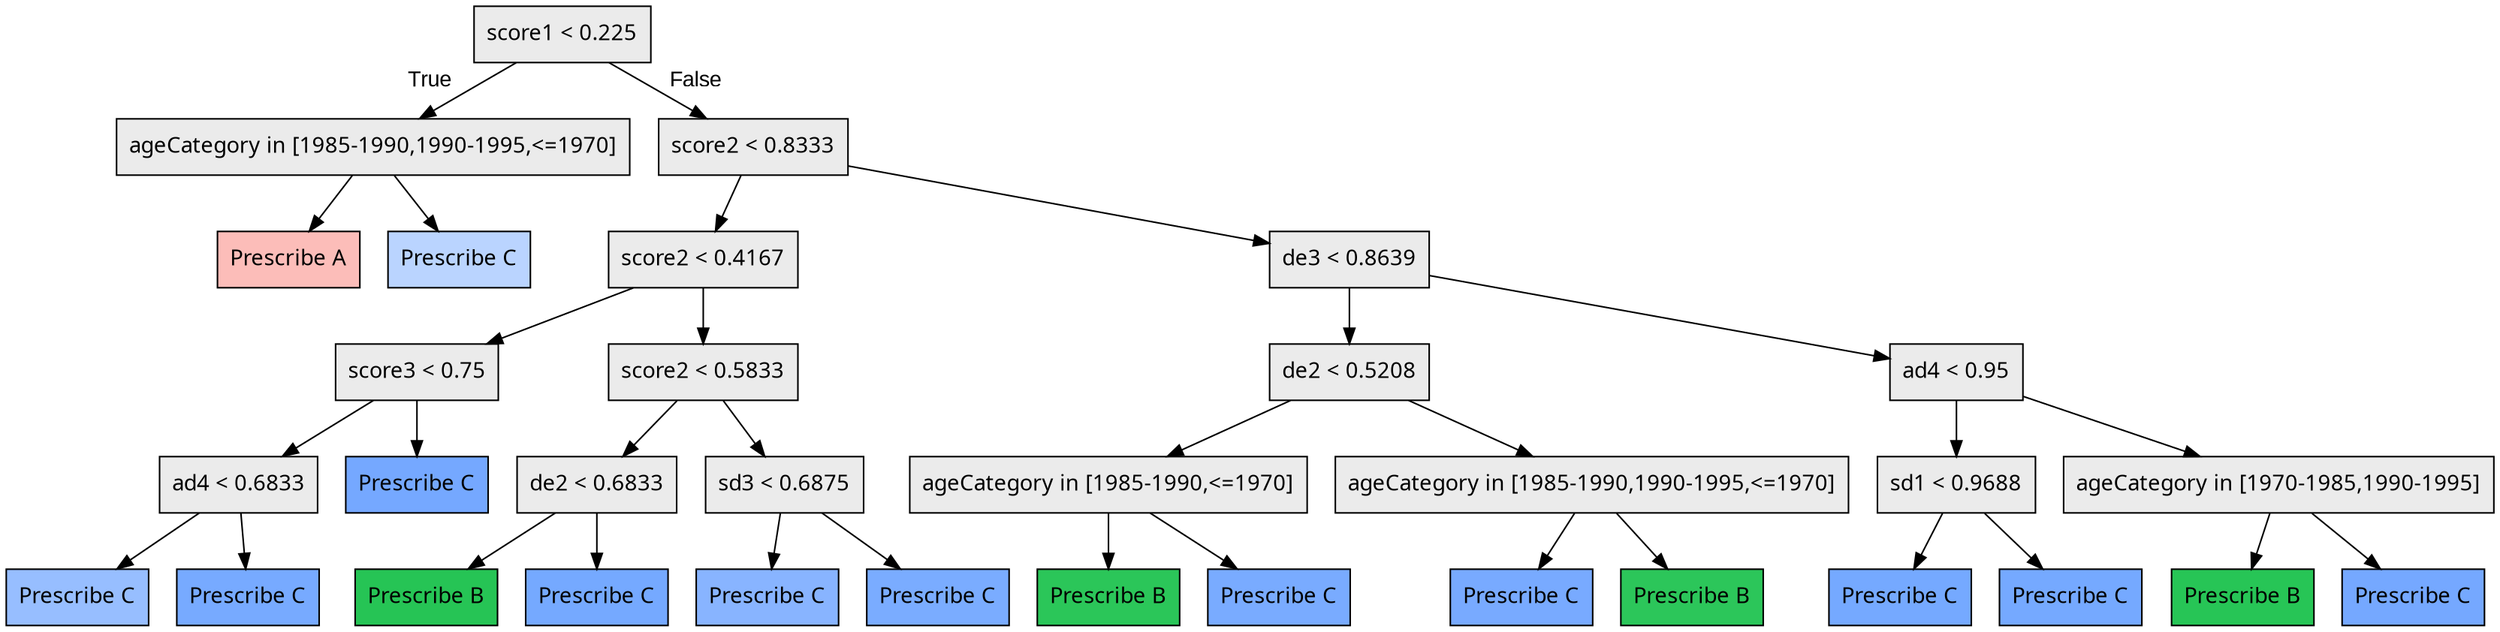 digraph "G" {
1 [fillcolor="#EBEBEB", fontname="bold arial", label="score1 &lt; 0.225", shape=box, style="filled"];
2 [fillcolor="#EBEBEB", fontname="bold arial", label="ageCategory in [1985-1990,1990-1995,&lt;=1970]", shape=box, style="filled"];
3 [color=black, fillcolor="#F8766D7a", fontname="bold arial", label="Prescribe A", shape=box, style="filled"];
4 [color=black, fillcolor="#619CFF6f", fontname="bold arial", label="Prescribe C", shape=box, style="filled"];
5 [fillcolor="#EBEBEB", fontname="bold arial", label="score2 &lt; 0.8333", shape=box, style="filled"];
6 [fillcolor="#EBEBEB", fontname="bold arial", label="score2 &lt; 0.4167", shape=box, style="filled"];
7 [fillcolor="#EBEBEB", fontname="bold arial", label="score3 &lt; 0.75", shape=box, style="filled"];
8 [fillcolor="#EBEBEB", fontname="bold arial", label="ad4 &lt; 0.6833", shape=box, style="filled"];
9 [color=black, fillcolor="#619CFFa7", fontname="bold arial", label="Prescribe C", shape=box, style="filled"];
10 [color=black, fillcolor="#619CFFdb", fontname="bold arial", label="Prescribe C", shape=box, style="filled"];
11 [color=black, fillcolor="#619CFFdf", fontname="bold arial", label="Prescribe C", shape=box, style="filled"];
12 [fillcolor="#EBEBEB", fontname="bold arial", label="score2 &lt; 0.5833", shape=box, style="filled"];
13 [fillcolor="#EBEBEB", fontname="bold arial", label="de2 &lt; 0.6833", shape=box, style="filled"];
14 [color=black, fillcolor="#00BA38d9", fontname="bold arial", label="Prescribe B", shape=box, style="filled"];
15 [color=black, fillcolor="#619CFFde", fontname="bold arial", label="Prescribe C", shape=box, style="filled"];
16 [fillcolor="#EBEBEB", fontname="bold arial", label="sd3 &lt; 0.6875", shape=box, style="filled"];
17 [color=black, fillcolor="#619CFFc0", fontname="bold arial", label="Prescribe C", shape=box, style="filled"];
18 [color=black, fillcolor="#619CFFd6", fontname="bold arial", label="Prescribe C", shape=box, style="filled"];
19 [fillcolor="#EBEBEB", fontname="bold arial", label="de3 &lt; 0.8639", shape=box, style="filled"];
20 [fillcolor="#EBEBEB", fontname="bold arial", label="de2 &lt; 0.5208", shape=box, style="filled"];
21 [fillcolor="#EBEBEB", fontname="bold arial", label="ageCategory in [1985-1990,&lt;=1970]", shape=box, style="filled"];
22 [color=black, fillcolor="#00BA38d4", fontname="bold arial", label="Prescribe B", shape=box, style="filled"];
23 [color=black, fillcolor="#619CFFd8", fontname="bold arial", label="Prescribe C", shape=box, style="filled"];
24 [fillcolor="#EBEBEB", fontname="bold arial", label="ageCategory in [1985-1990,1990-1995,&lt;=1970]", shape=box, style="filled"];
25 [color=black, fillcolor="#619CFFda", fontname="bold arial", label="Prescribe C", shape=box, style="filled"];
26 [color=black, fillcolor="#00BA38d3", fontname="bold arial", label="Prescribe B", shape=box, style="filled"];
27 [fillcolor="#EBEBEB", fontname="bold arial", label="ad4 &lt; 0.95", shape=box, style="filled"];
28 [fillcolor="#EBEBEB", fontname="bold arial", label="sd1 &lt; 0.9688", shape=box, style="filled"];
29 [color=black, fillcolor="#619CFFde", fontname="bold arial", label="Prescribe C", shape=box, style="filled"];
30 [color=black, fillcolor="#619CFFde", fontname="bold arial", label="Prescribe C", shape=box, style="filled"];
31 [fillcolor="#EBEBEB", fontname="bold arial", label="ageCategory in [1970-1985,1990-1995]", shape=box, style="filled"];
32 [color=black, fillcolor="#00BA38d8", fontname="bold arial", label="Prescribe B", shape=box, style="filled"];
33 [color=black, fillcolor="#619CFFdf", fontname="bold arial", label="Prescribe C", shape=box, style="filled"];
1 -> 2  [fontname="arial", headlabel="True", key=0, labelangle=45, labeldistance="2.5"];
1 -> 5  [fontname="arial", headlabel="False", key=0, labelangle="-45", labeldistance="2.5"];
2 -> 3  [key=0];
2 -> 4  [key=0];
5 -> 6  [key=0];
5 -> 19  [key=0];
6 -> 7  [key=0];
6 -> 12  [key=0];
7 -> 8  [key=0];
7 -> 11  [key=0];
8 -> 9  [key=0];
8 -> 10  [key=0];
12 -> 13  [key=0];
12 -> 16  [key=0];
13 -> 14  [key=0];
13 -> 15  [key=0];
16 -> 17  [key=0];
16 -> 18  [key=0];
19 -> 20  [key=0];
19 -> 27  [key=0];
20 -> 21  [key=0];
20 -> 24  [key=0];
21 -> 22  [key=0];
21 -> 23  [key=0];
24 -> 25  [key=0];
24 -> 26  [key=0];
27 -> 28  [key=0];
27 -> 31  [key=0];
28 -> 29  [key=0];
28 -> 30  [key=0];
31 -> 32  [key=0];
31 -> 33  [key=0];
}
